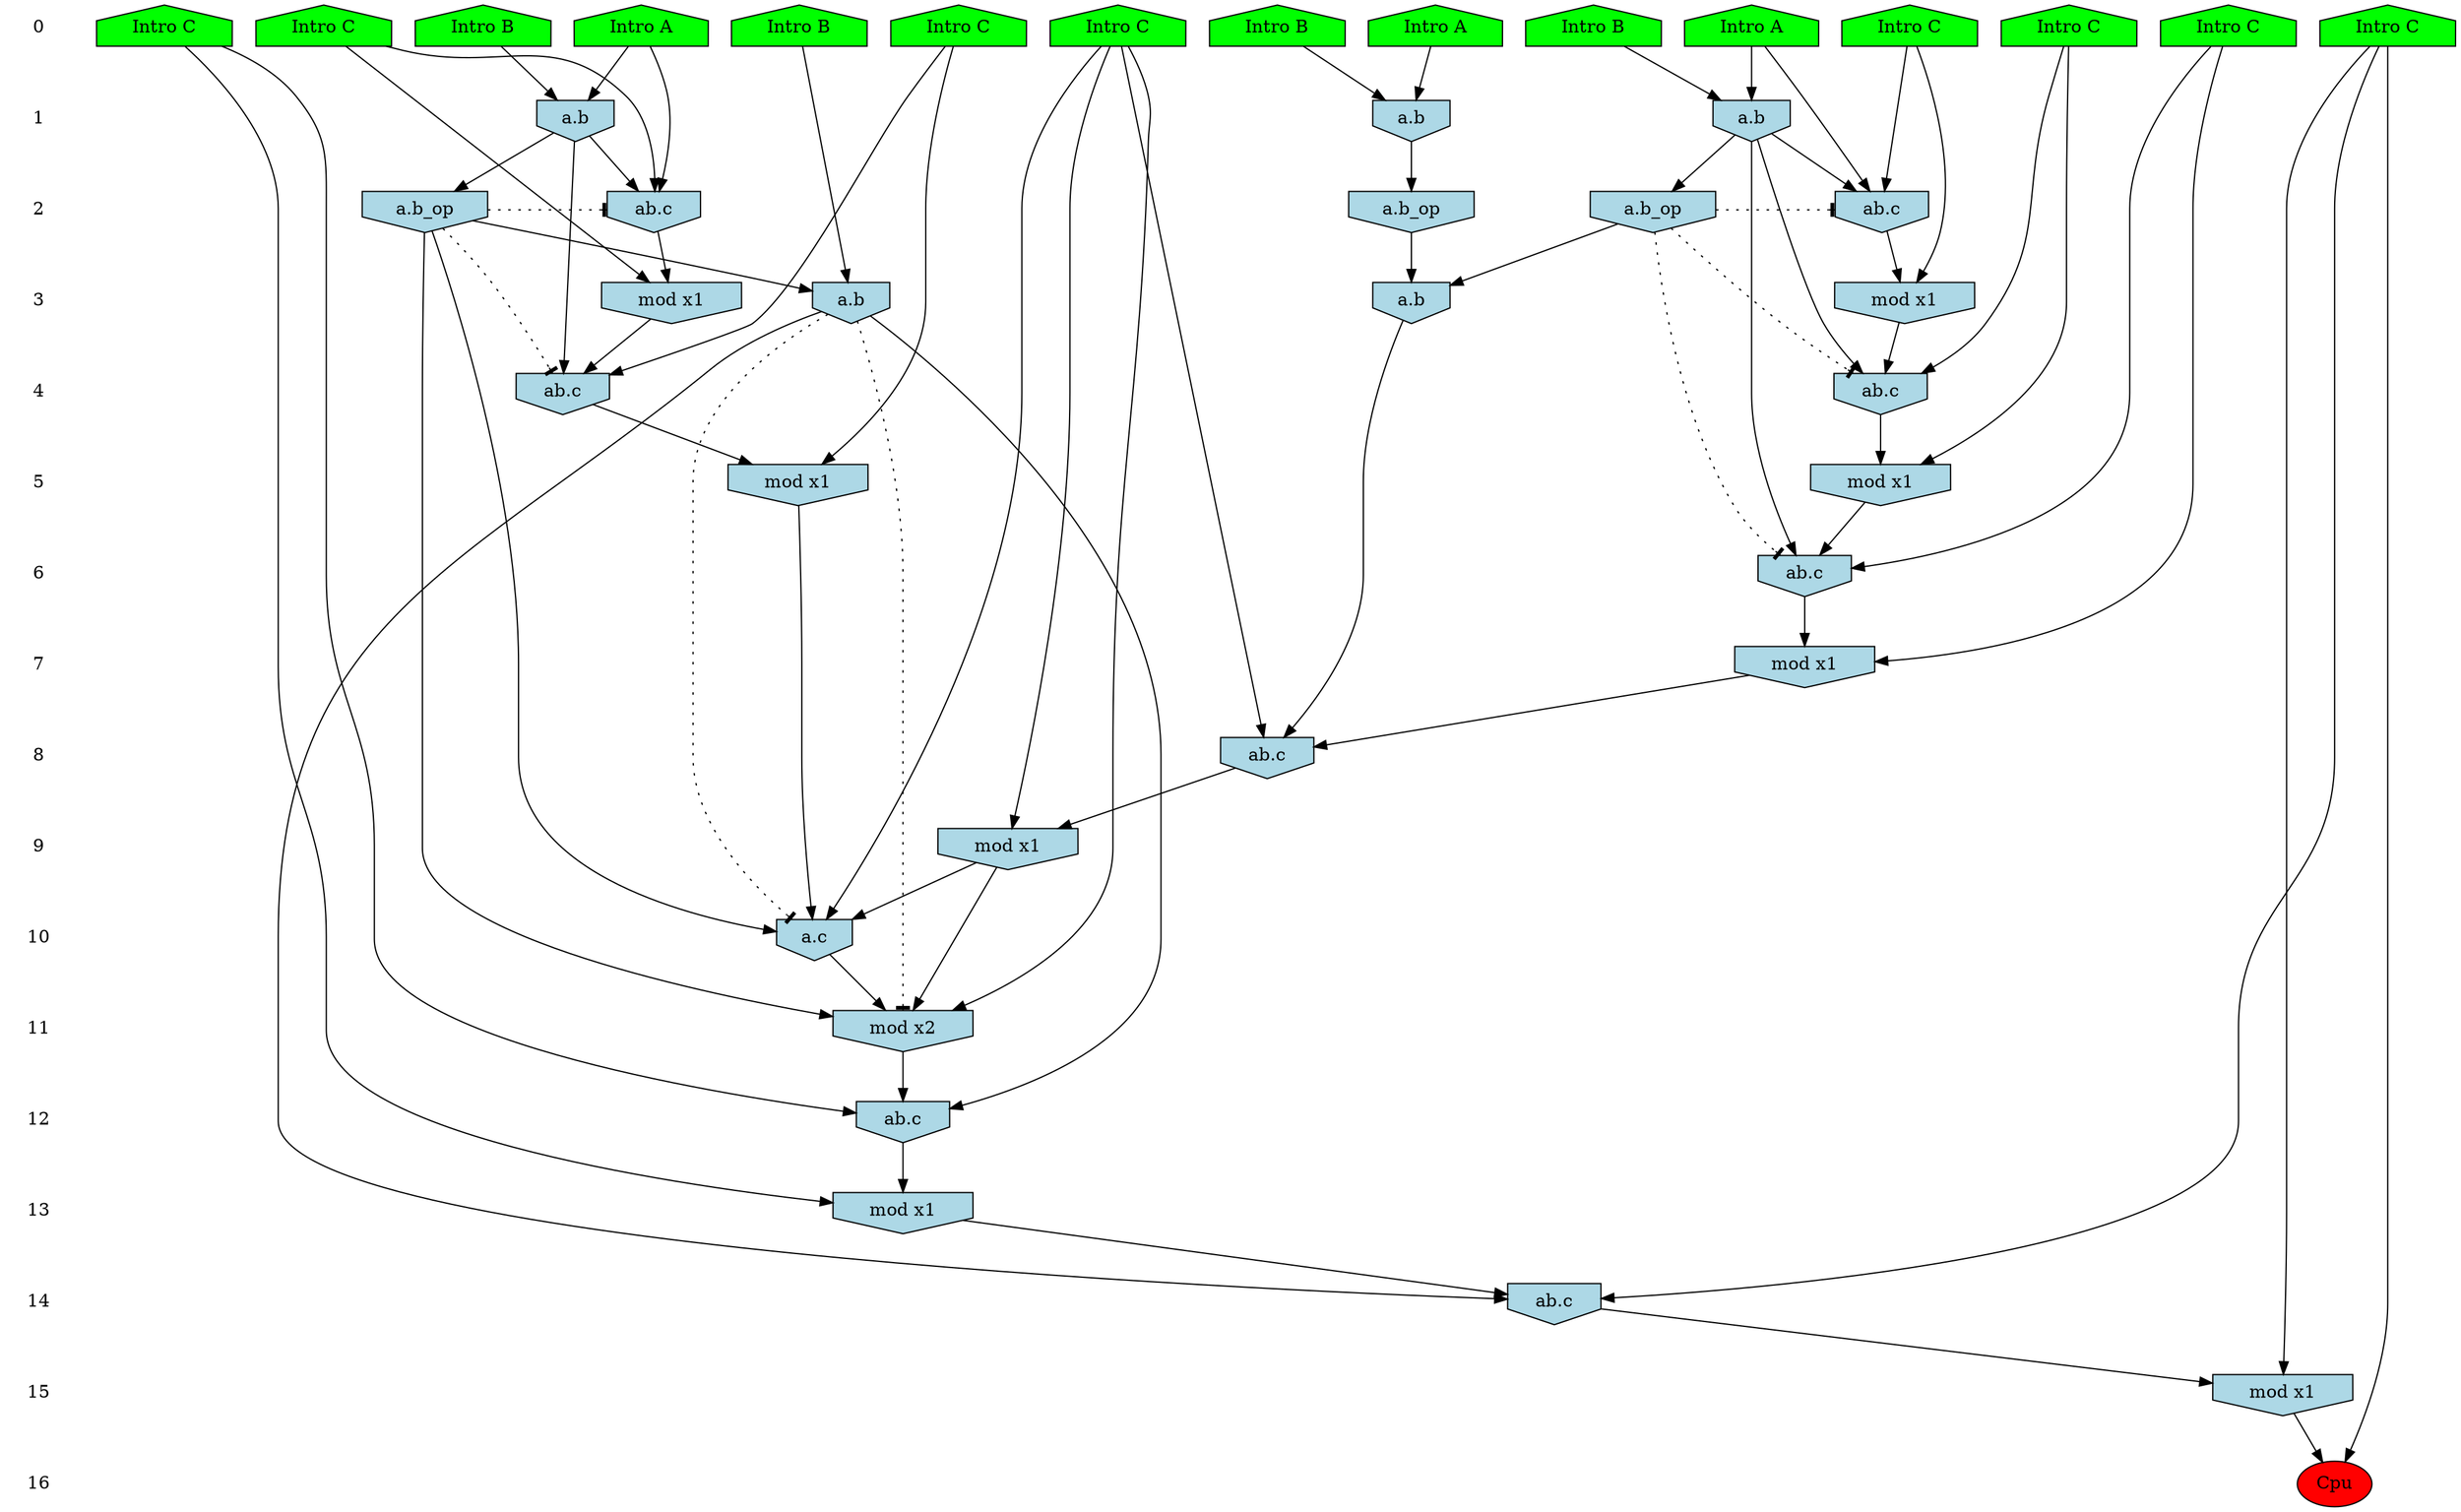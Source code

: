 /* Compression of 1 causal flows obtained in average at 1.793955E+01 t.u */
/* Compressed causal flows were: [3191] */
digraph G{
 ranksep=.5 ; 
{ rank = same ; "0" [shape=plaintext] ; node_1 [label ="Intro B", shape=house, style=filled, fillcolor=green] ;
node_2 [label ="Intro B", shape=house, style=filled, fillcolor=green] ;
node_3 [label ="Intro A", shape=house, style=filled, fillcolor=green] ;
node_4 [label ="Intro A", shape=house, style=filled, fillcolor=green] ;
node_5 [label ="Intro B", shape=house, style=filled, fillcolor=green] ;
node_6 [label ="Intro A", shape=house, style=filled, fillcolor=green] ;
node_7 [label ="Intro B", shape=house, style=filled, fillcolor=green] ;
node_8 [label ="Intro C", shape=house, style=filled, fillcolor=green] ;
node_9 [label ="Intro C", shape=house, style=filled, fillcolor=green] ;
node_10 [label ="Intro C", shape=house, style=filled, fillcolor=green] ;
node_11 [label ="Intro C", shape=house, style=filled, fillcolor=green] ;
node_12 [label ="Intro C", shape=house, style=filled, fillcolor=green] ;
node_13 [label ="Intro C", shape=house, style=filled, fillcolor=green] ;
node_14 [label ="Intro C", shape=house, style=filled, fillcolor=green] ;
node_15 [label ="Intro C", shape=house, style=filled, fillcolor=green] ;
}
{ rank = same ; "1" [shape=plaintext] ; node_16 [label="a.b", shape=invhouse, style=filled, fillcolor = lightblue] ;
node_17 [label="a.b", shape=invhouse, style=filled, fillcolor = lightblue] ;
node_21 [label="a.b", shape=invhouse, style=filled, fillcolor = lightblue] ;
}
{ rank = same ; "2" [shape=plaintext] ; node_18 [label="ab.c", shape=invhouse, style=filled, fillcolor = lightblue] ;
node_22 [label="ab.c", shape=invhouse, style=filled, fillcolor = lightblue] ;
node_26 [label="a.b_op", shape=invhouse, style=filled, fillcolor = lightblue] ;
node_28 [label="a.b_op", shape=invhouse, style=filled, fillcolor = lightblue] ;
node_31 [label="a.b_op", shape=invhouse, style=filled, fillcolor = lightblue] ;
}
{ rank = same ; "3" [shape=plaintext] ; node_19 [label="mod x1", shape=invhouse, style=filled, fillcolor = lightblue] ;
node_24 [label="mod x1", shape=invhouse, style=filled, fillcolor = lightblue] ;
node_29 [label="a.b", shape=invhouse, style=filled, fillcolor = lightblue] ;
node_37 [label="a.b", shape=invhouse, style=filled, fillcolor = lightblue] ;
}
{ rank = same ; "4" [shape=plaintext] ; node_20 [label="ab.c", shape=invhouse, style=filled, fillcolor = lightblue] ;
node_30 [label="ab.c", shape=invhouse, style=filled, fillcolor = lightblue] ;
}
{ rank = same ; "5" [shape=plaintext] ; node_23 [label="mod x1", shape=invhouse, style=filled, fillcolor = lightblue] ;
node_32 [label="mod x1", shape=invhouse, style=filled, fillcolor = lightblue] ;
}
{ rank = same ; "6" [shape=plaintext] ; node_25 [label="ab.c", shape=invhouse, style=filled, fillcolor = lightblue] ;
}
{ rank = same ; "7" [shape=plaintext] ; node_27 [label="mod x1", shape=invhouse, style=filled, fillcolor = lightblue] ;
}
{ rank = same ; "8" [shape=plaintext] ; node_33 [label="ab.c", shape=invhouse, style=filled, fillcolor = lightblue] ;
}
{ rank = same ; "9" [shape=plaintext] ; node_34 [label="mod x1", shape=invhouse, style=filled, fillcolor = lightblue] ;
}
{ rank = same ; "10" [shape=plaintext] ; node_35 [label="a.c", shape=invhouse, style=filled, fillcolor = lightblue] ;
}
{ rank = same ; "11" [shape=plaintext] ; node_36 [label="mod x2", shape=invhouse, style=filled, fillcolor = lightblue] ;
}
{ rank = same ; "12" [shape=plaintext] ; node_38 [label="ab.c", shape=invhouse, style=filled, fillcolor = lightblue] ;
}
{ rank = same ; "13" [shape=plaintext] ; node_39 [label="mod x1", shape=invhouse, style=filled, fillcolor = lightblue] ;
}
{ rank = same ; "14" [shape=plaintext] ; node_40 [label="ab.c", shape=invhouse, style=filled, fillcolor = lightblue] ;
}
{ rank = same ; "15" [shape=plaintext] ; node_41 [label="mod x1", shape=invhouse, style=filled, fillcolor = lightblue] ;
}
{ rank = same ; "16" [shape=plaintext] ; node_42 [label ="Cpu", style=filled, fillcolor=red] ;
}
"0" -> "1" [style="invis"]; 
"1" -> "2" [style="invis"]; 
"2" -> "3" [style="invis"]; 
"3" -> "4" [style="invis"]; 
"4" -> "5" [style="invis"]; 
"5" -> "6" [style="invis"]; 
"6" -> "7" [style="invis"]; 
"7" -> "8" [style="invis"]; 
"8" -> "9" [style="invis"]; 
"9" -> "10" [style="invis"]; 
"10" -> "11" [style="invis"]; 
"11" -> "12" [style="invis"]; 
"12" -> "13" [style="invis"]; 
"13" -> "14" [style="invis"]; 
"14" -> "15" [style="invis"]; 
"15" -> "16" [style="invis"]; 
node_2 -> node_16
node_6 -> node_16
node_4 -> node_17
node_5 -> node_17
node_6 -> node_18
node_11 -> node_18
node_16 -> node_18
node_11 -> node_19
node_18 -> node_19
node_8 -> node_20
node_16 -> node_20
node_19 -> node_20
node_1 -> node_21
node_3 -> node_21
node_3 -> node_22
node_15 -> node_22
node_21 -> node_22
node_8 -> node_23
node_20 -> node_23
node_15 -> node_24
node_22 -> node_24
node_10 -> node_25
node_16 -> node_25
node_23 -> node_25
node_16 -> node_26
node_10 -> node_27
node_25 -> node_27
node_17 -> node_28
node_26 -> node_29
node_28 -> node_29
node_14 -> node_30
node_21 -> node_30
node_24 -> node_30
node_21 -> node_31
node_14 -> node_32
node_30 -> node_32
node_13 -> node_33
node_27 -> node_33
node_29 -> node_33
node_13 -> node_34
node_33 -> node_34
node_13 -> node_35
node_31 -> node_35
node_32 -> node_35
node_34 -> node_35
node_13 -> node_36
node_31 -> node_36
node_34 -> node_36
node_35 -> node_36
node_7 -> node_37
node_31 -> node_37
node_12 -> node_38
node_36 -> node_38
node_37 -> node_38
node_12 -> node_39
node_38 -> node_39
node_9 -> node_40
node_37 -> node_40
node_39 -> node_40
node_9 -> node_41
node_40 -> node_41
node_9 -> node_42
node_41 -> node_42
node_26 -> node_25 [style=dotted, arrowhead = tee] 
node_26 -> node_20 [style=dotted, arrowhead = tee] 
node_26 -> node_18 [style=dotted, arrowhead = tee] 
node_31 -> node_30 [style=dotted, arrowhead = tee] 
node_31 -> node_22 [style=dotted, arrowhead = tee] 
node_37 -> node_36 [style=dotted, arrowhead = tee] 
node_37 -> node_35 [style=dotted, arrowhead = tee] 
}
/*
 Dot generation time: 0.001017
*/